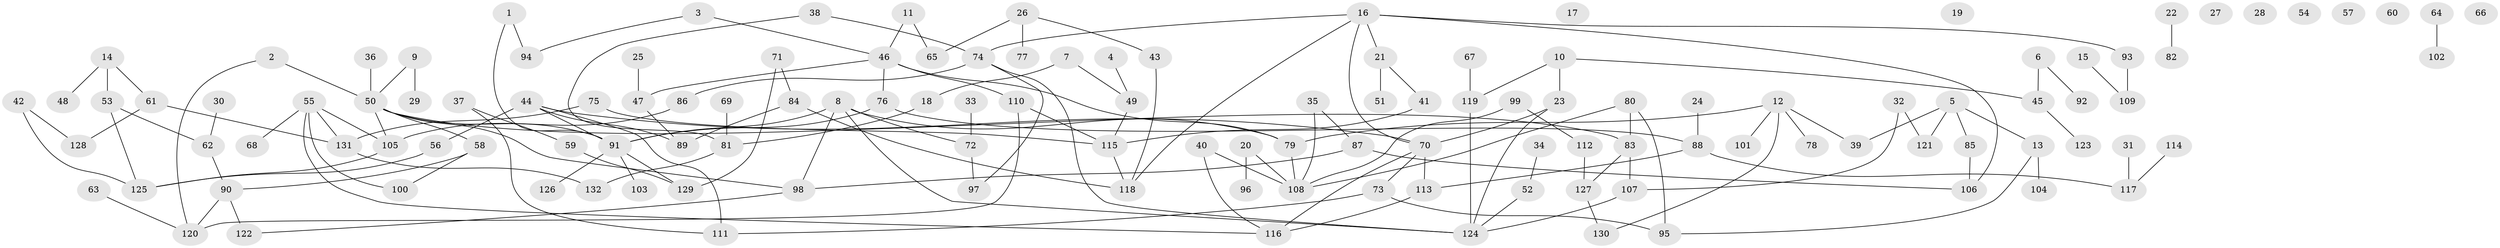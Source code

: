 // Generated by graph-tools (version 1.1) at 2025/49/03/09/25 03:49:14]
// undirected, 132 vertices, 162 edges
graph export_dot {
graph [start="1"]
  node [color=gray90,style=filled];
  1;
  2;
  3;
  4;
  5;
  6;
  7;
  8;
  9;
  10;
  11;
  12;
  13;
  14;
  15;
  16;
  17;
  18;
  19;
  20;
  21;
  22;
  23;
  24;
  25;
  26;
  27;
  28;
  29;
  30;
  31;
  32;
  33;
  34;
  35;
  36;
  37;
  38;
  39;
  40;
  41;
  42;
  43;
  44;
  45;
  46;
  47;
  48;
  49;
  50;
  51;
  52;
  53;
  54;
  55;
  56;
  57;
  58;
  59;
  60;
  61;
  62;
  63;
  64;
  65;
  66;
  67;
  68;
  69;
  70;
  71;
  72;
  73;
  74;
  75;
  76;
  77;
  78;
  79;
  80;
  81;
  82;
  83;
  84;
  85;
  86;
  87;
  88;
  89;
  90;
  91;
  92;
  93;
  94;
  95;
  96;
  97;
  98;
  99;
  100;
  101;
  102;
  103;
  104;
  105;
  106;
  107;
  108;
  109;
  110;
  111;
  112;
  113;
  114;
  115;
  116;
  117;
  118;
  119;
  120;
  121;
  122;
  123;
  124;
  125;
  126;
  127;
  128;
  129;
  130;
  131;
  132;
  1 -- 91;
  1 -- 94;
  2 -- 50;
  2 -- 120;
  3 -- 46;
  3 -- 94;
  4 -- 49;
  5 -- 13;
  5 -- 39;
  5 -- 85;
  5 -- 121;
  6 -- 45;
  6 -- 92;
  7 -- 18;
  7 -- 49;
  8 -- 72;
  8 -- 79;
  8 -- 91;
  8 -- 98;
  8 -- 124;
  9 -- 29;
  9 -- 50;
  10 -- 23;
  10 -- 45;
  10 -- 119;
  11 -- 46;
  11 -- 65;
  12 -- 39;
  12 -- 78;
  12 -- 79;
  12 -- 101;
  12 -- 130;
  13 -- 95;
  13 -- 104;
  14 -- 48;
  14 -- 53;
  14 -- 61;
  15 -- 109;
  16 -- 21;
  16 -- 70;
  16 -- 74;
  16 -- 93;
  16 -- 106;
  16 -- 118;
  18 -- 81;
  20 -- 96;
  20 -- 108;
  21 -- 41;
  21 -- 51;
  22 -- 82;
  23 -- 70;
  23 -- 124;
  24 -- 88;
  25 -- 47;
  26 -- 43;
  26 -- 65;
  26 -- 77;
  30 -- 62;
  31 -- 117;
  32 -- 107;
  32 -- 121;
  33 -- 72;
  34 -- 52;
  35 -- 87;
  35 -- 108;
  36 -- 50;
  37 -- 59;
  37 -- 111;
  38 -- 74;
  38 -- 81;
  40 -- 108;
  40 -- 116;
  41 -- 115;
  42 -- 125;
  42 -- 128;
  43 -- 118;
  44 -- 56;
  44 -- 70;
  44 -- 89;
  44 -- 91;
  44 -- 111;
  45 -- 123;
  46 -- 47;
  46 -- 76;
  46 -- 79;
  46 -- 110;
  47 -- 89;
  49 -- 115;
  50 -- 58;
  50 -- 83;
  50 -- 91;
  50 -- 98;
  50 -- 105;
  52 -- 124;
  53 -- 62;
  53 -- 125;
  55 -- 68;
  55 -- 100;
  55 -- 105;
  55 -- 116;
  55 -- 131;
  56 -- 125;
  58 -- 90;
  58 -- 100;
  59 -- 129;
  61 -- 128;
  61 -- 131;
  62 -- 90;
  63 -- 120;
  64 -- 102;
  67 -- 119;
  69 -- 81;
  70 -- 73;
  70 -- 113;
  70 -- 116;
  71 -- 84;
  71 -- 129;
  72 -- 97;
  73 -- 95;
  73 -- 111;
  74 -- 86;
  74 -- 97;
  74 -- 124;
  75 -- 115;
  75 -- 131;
  76 -- 88;
  76 -- 91;
  79 -- 108;
  80 -- 83;
  80 -- 95;
  80 -- 108;
  81 -- 132;
  83 -- 107;
  83 -- 127;
  84 -- 89;
  84 -- 118;
  85 -- 106;
  86 -- 105;
  87 -- 98;
  87 -- 106;
  88 -- 113;
  88 -- 117;
  90 -- 120;
  90 -- 122;
  91 -- 103;
  91 -- 126;
  91 -- 129;
  93 -- 109;
  98 -- 122;
  99 -- 108;
  99 -- 112;
  105 -- 125;
  107 -- 124;
  110 -- 115;
  110 -- 120;
  112 -- 127;
  113 -- 116;
  114 -- 117;
  115 -- 118;
  119 -- 124;
  127 -- 130;
  131 -- 132;
}
